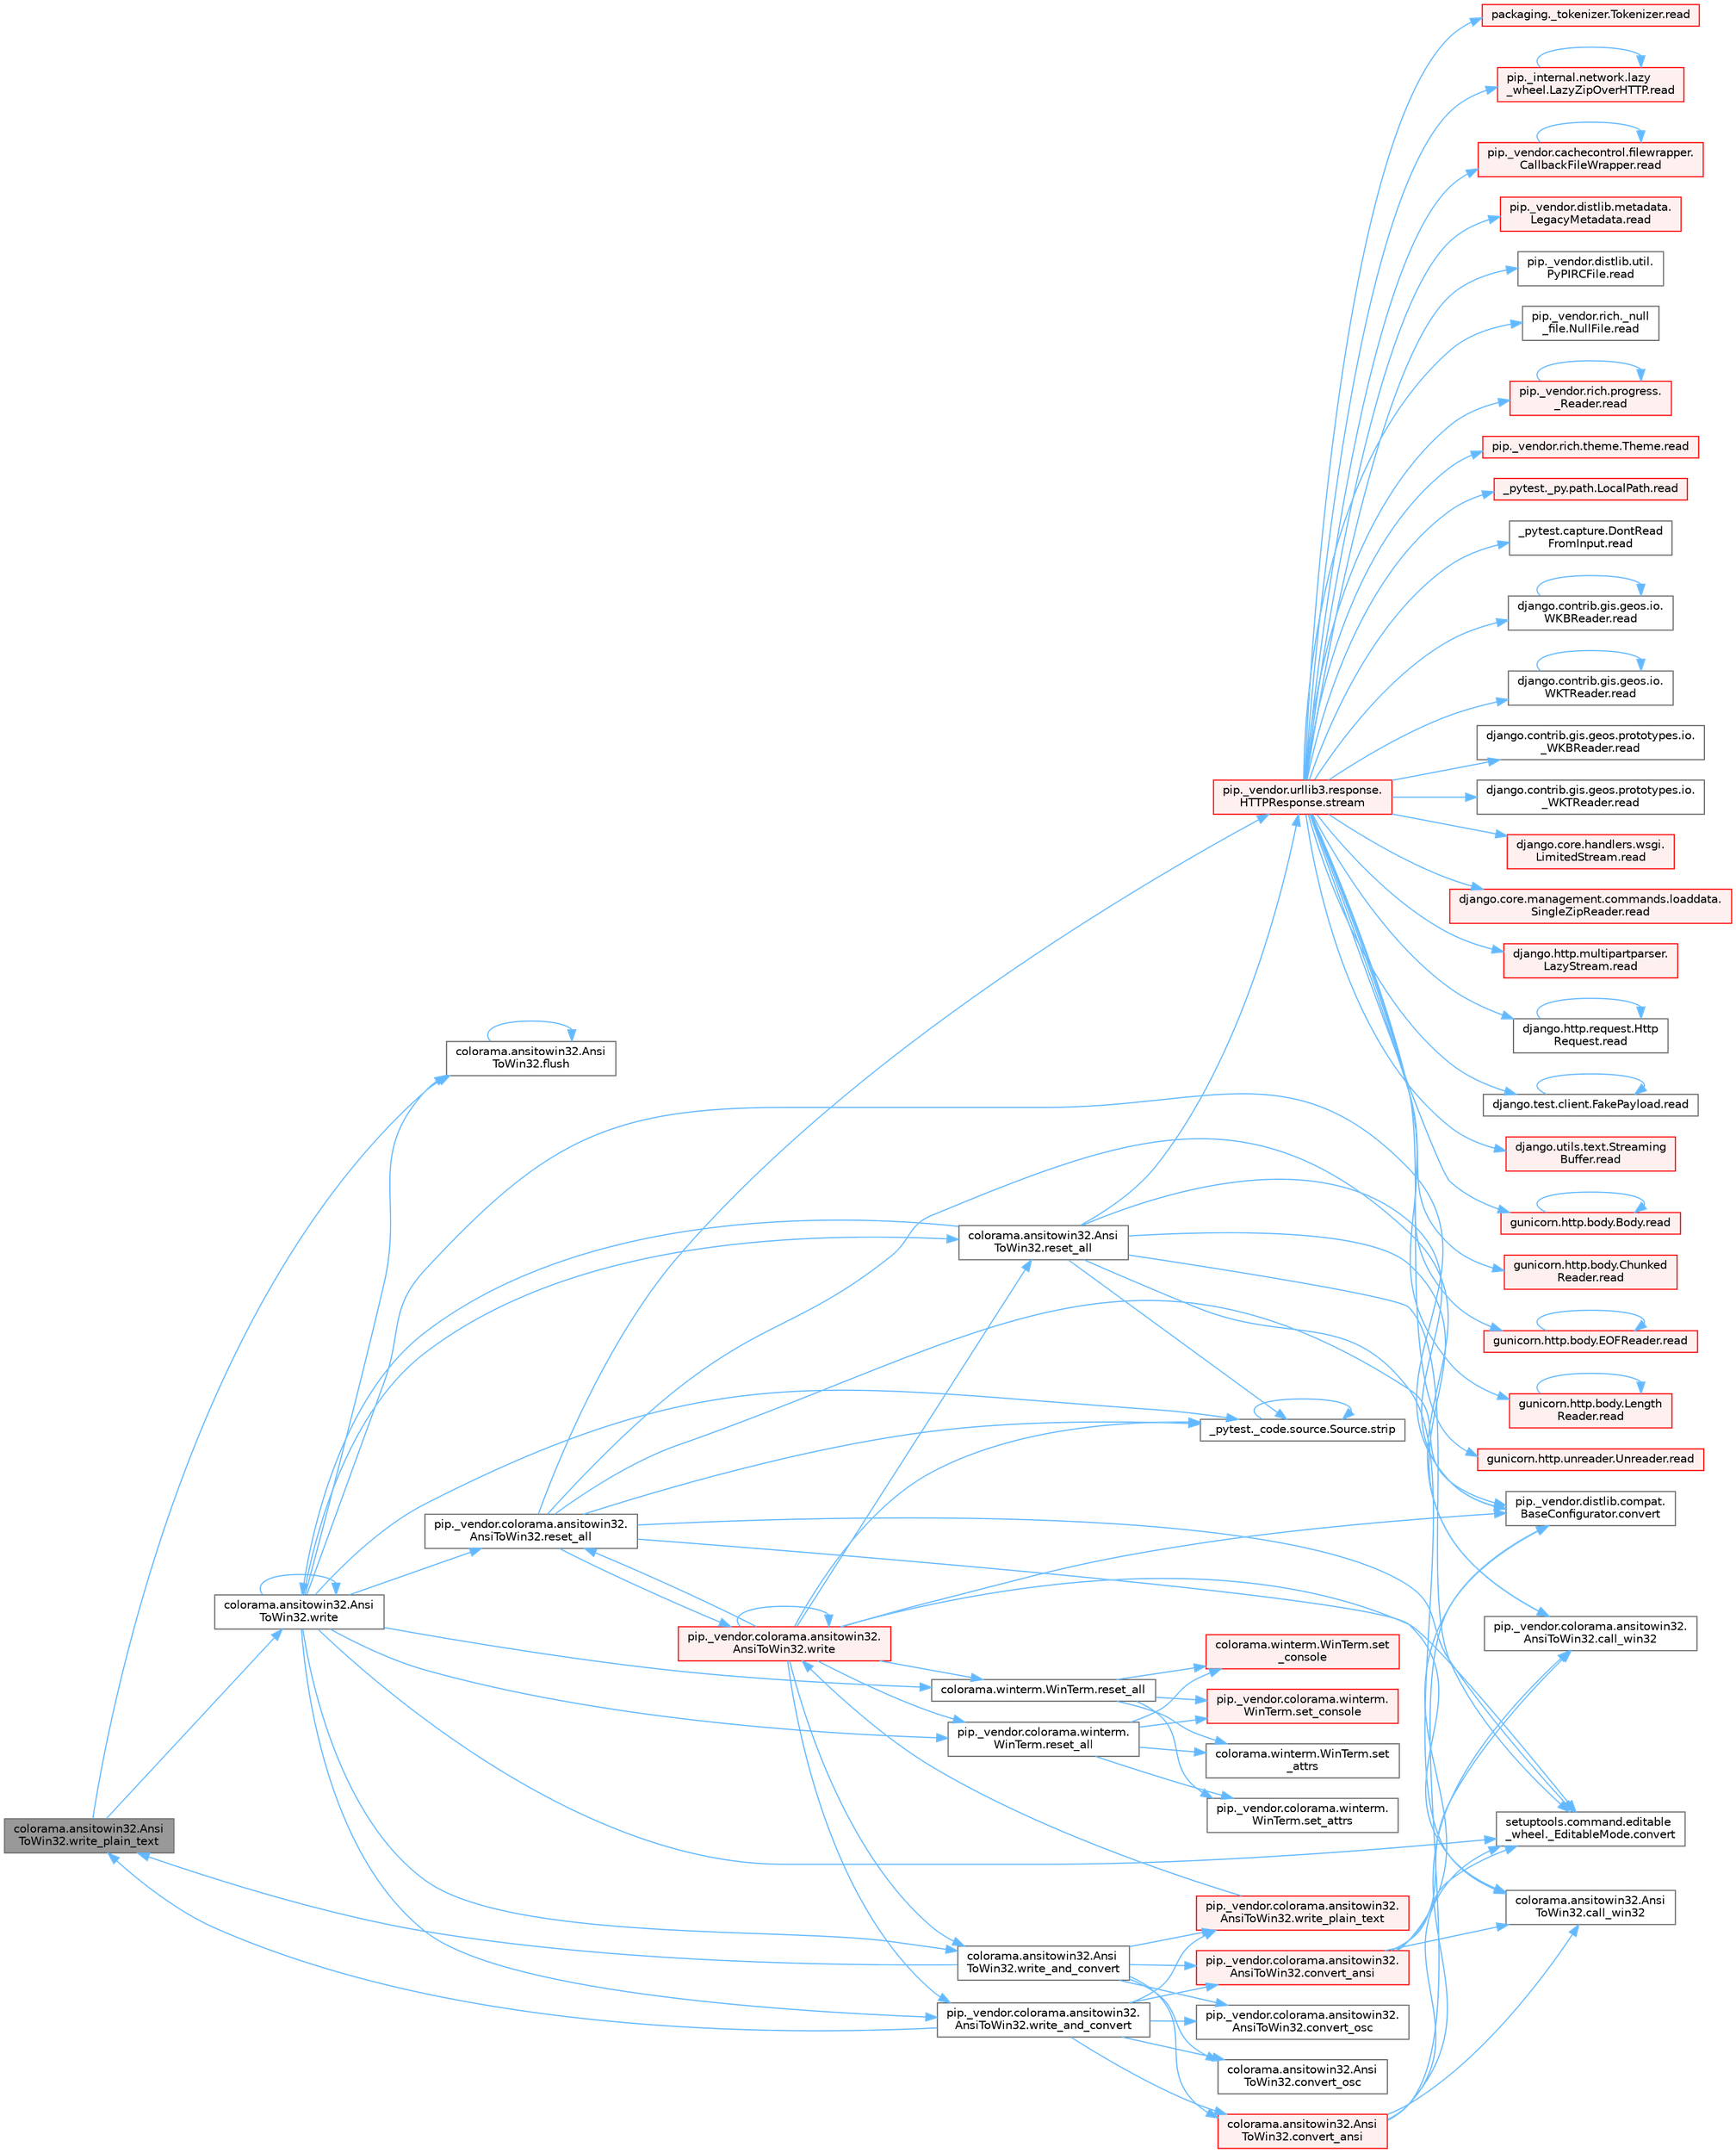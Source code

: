 digraph "colorama.ansitowin32.AnsiToWin32.write_plain_text"
{
 // LATEX_PDF_SIZE
  bgcolor="transparent";
  edge [fontname=Helvetica,fontsize=10,labelfontname=Helvetica,labelfontsize=10];
  node [fontname=Helvetica,fontsize=10,shape=box,height=0.2,width=0.4];
  rankdir="LR";
  Node1 [id="Node000001",label="colorama.ansitowin32.Ansi\lToWin32.write_plain_text",height=0.2,width=0.4,color="gray40", fillcolor="grey60", style="filled", fontcolor="black",tooltip=" "];
  Node1 -> Node2 [id="edge1_Node000001_Node000002",color="steelblue1",style="solid",tooltip=" "];
  Node2 [id="Node000002",label="colorama.ansitowin32.Ansi\lToWin32.flush",height=0.2,width=0.4,color="grey40", fillcolor="white", style="filled",URL="$classcolorama_1_1ansitowin32_1_1_ansi_to_win32.html#a689ccc4c4f6f7ee486e9d40cf0fb2679",tooltip=" "];
  Node2 -> Node2 [id="edge2_Node000002_Node000002",color="steelblue1",style="solid",tooltip=" "];
  Node1 -> Node3 [id="edge3_Node000001_Node000003",color="steelblue1",style="solid",tooltip=" "];
  Node3 [id="Node000003",label="colorama.ansitowin32.Ansi\lToWin32.write",height=0.2,width=0.4,color="grey40", fillcolor="white", style="filled",URL="$classcolorama_1_1ansitowin32_1_1_ansi_to_win32.html#abadac90e6f0a5a03cecdc6f254eca7d8",tooltip=" "];
  Node3 -> Node4 [id="edge4_Node000003_Node000004",color="steelblue1",style="solid",tooltip=" "];
  Node4 [id="Node000004",label="pip._vendor.distlib.compat.\lBaseConfigurator.convert",height=0.2,width=0.4,color="grey40", fillcolor="white", style="filled",URL="$classpip_1_1__vendor_1_1distlib_1_1compat_1_1_base_configurator.html#abcff9425eaf086d1b67b488aab87e5da",tooltip=" "];
  Node3 -> Node5 [id="edge5_Node000003_Node000005",color="steelblue1",style="solid",tooltip=" "];
  Node5 [id="Node000005",label="setuptools.command.editable\l_wheel._EditableMode.convert",height=0.2,width=0.4,color="grey40", fillcolor="white", style="filled",URL="$classsetuptools_1_1command_1_1editable__wheel_1_1___editable_mode.html#a11a77c27c7b21ba316fc378c0798abb8",tooltip=" "];
  Node3 -> Node2 [id="edge6_Node000003_Node000002",color="steelblue1",style="solid",tooltip=" "];
  Node3 -> Node6 [id="edge7_Node000003_Node000006",color="steelblue1",style="solid",tooltip=" "];
  Node6 [id="Node000006",label="colorama.ansitowin32.Ansi\lToWin32.reset_all",height=0.2,width=0.4,color="grey40", fillcolor="white", style="filled",URL="$classcolorama_1_1ansitowin32_1_1_ansi_to_win32.html#a028b716efdf98afc93f4fa55e99ee924",tooltip=" "];
  Node6 -> Node7 [id="edge8_Node000006_Node000007",color="steelblue1",style="solid",tooltip=" "];
  Node7 [id="Node000007",label="colorama.ansitowin32.Ansi\lToWin32.call_win32",height=0.2,width=0.4,color="grey40", fillcolor="white", style="filled",URL="$classcolorama_1_1ansitowin32_1_1_ansi_to_win32.html#aa3edbb8fc606e0b22afa3128e1bb1507",tooltip=" "];
  Node6 -> Node8 [id="edge9_Node000006_Node000008",color="steelblue1",style="solid",tooltip=" "];
  Node8 [id="Node000008",label="pip._vendor.colorama.ansitowin32.\lAnsiToWin32.call_win32",height=0.2,width=0.4,color="grey40", fillcolor="white", style="filled",URL="$classpip_1_1__vendor_1_1colorama_1_1ansitowin32_1_1_ansi_to_win32.html#ac14e750b5ad589a4e131d936df88e68c",tooltip=" "];
  Node6 -> Node4 [id="edge10_Node000006_Node000004",color="steelblue1",style="solid",tooltip=" "];
  Node6 -> Node5 [id="edge11_Node000006_Node000005",color="steelblue1",style="solid",tooltip=" "];
  Node6 -> Node9 [id="edge12_Node000006_Node000009",color="steelblue1",style="solid",tooltip=" "];
  Node9 [id="Node000009",label="pip._vendor.urllib3.response.\lHTTPResponse.stream",height=0.2,width=0.4,color="red", fillcolor="#FFF0F0", style="filled",URL="$classpip_1_1__vendor_1_1urllib3_1_1response_1_1_h_t_t_p_response.html#a8d802b25f09dd341838a1d631ffc4f62",tooltip=" "];
  Node9 -> Node10 [id="edge13_Node000009_Node000010",color="steelblue1",style="solid",tooltip=" "];
  Node10 [id="Node000010",label="_pytest._py.path.LocalPath.read",height=0.2,width=0.4,color="red", fillcolor="#FFF0F0", style="filled",URL="$class__pytest_1_1__py_1_1path_1_1_local_path.html#a8640b65f715ce8a258379deb78a68fd8",tooltip=" "];
  Node9 -> Node455 [id="edge14_Node000009_Node000455",color="steelblue1",style="solid",tooltip=" "];
  Node455 [id="Node000455",label="_pytest.capture.DontRead\lFromInput.read",height=0.2,width=0.4,color="grey40", fillcolor="white", style="filled",URL="$class__pytest_1_1capture_1_1_dont_read_from_input.html#abe84d6d5626bed2fa4f52408d2b95d3f",tooltip=" "];
  Node9 -> Node456 [id="edge15_Node000009_Node000456",color="steelblue1",style="solid",tooltip=" "];
  Node456 [id="Node000456",label="django.contrib.gis.geos.io.\lWKBReader.read",height=0.2,width=0.4,color="grey40", fillcolor="white", style="filled",URL="$classdjango_1_1contrib_1_1gis_1_1geos_1_1io_1_1_w_k_b_reader.html#a690153c2f609f20814011beceded4ce6",tooltip=" "];
  Node456 -> Node456 [id="edge16_Node000456_Node000456",color="steelblue1",style="solid",tooltip=" "];
  Node9 -> Node457 [id="edge17_Node000009_Node000457",color="steelblue1",style="solid",tooltip=" "];
  Node457 [id="Node000457",label="django.contrib.gis.geos.io.\lWKTReader.read",height=0.2,width=0.4,color="grey40", fillcolor="white", style="filled",URL="$classdjango_1_1contrib_1_1gis_1_1geos_1_1io_1_1_w_k_t_reader.html#af8cdf42c9388b4ca18b86af2cd174dd0",tooltip=" "];
  Node457 -> Node457 [id="edge18_Node000457_Node000457",color="steelblue1",style="solid",tooltip=" "];
  Node9 -> Node458 [id="edge19_Node000009_Node000458",color="steelblue1",style="solid",tooltip=" "];
  Node458 [id="Node000458",label="django.contrib.gis.geos.prototypes.io.\l_WKBReader.read",height=0.2,width=0.4,color="grey40", fillcolor="white", style="filled",URL="$classdjango_1_1contrib_1_1gis_1_1geos_1_1prototypes_1_1io_1_1___w_k_b_reader.html#a71e78ed5a74b998533ef3801723a5827",tooltip=" "];
  Node9 -> Node459 [id="edge20_Node000009_Node000459",color="steelblue1",style="solid",tooltip=" "];
  Node459 [id="Node000459",label="django.contrib.gis.geos.prototypes.io.\l_WKTReader.read",height=0.2,width=0.4,color="grey40", fillcolor="white", style="filled",URL="$classdjango_1_1contrib_1_1gis_1_1geos_1_1prototypes_1_1io_1_1___w_k_t_reader.html#a97b2007978d99bec56d1bbf4091dd46a",tooltip=" "];
  Node9 -> Node460 [id="edge21_Node000009_Node000460",color="steelblue1",style="solid",tooltip=" "];
  Node460 [id="Node000460",label="django.core.handlers.wsgi.\lLimitedStream.read",height=0.2,width=0.4,color="red", fillcolor="#FFF0F0", style="filled",URL="$classdjango_1_1core_1_1handlers_1_1wsgi_1_1_limited_stream.html#a01766186550a2bafd2a0c0cac1117797",tooltip=" "];
  Node9 -> Node464 [id="edge22_Node000009_Node000464",color="steelblue1",style="solid",tooltip=" "];
  Node464 [id="Node000464",label="django.core.management.commands.loaddata.\lSingleZipReader.read",height=0.2,width=0.4,color="red", fillcolor="#FFF0F0", style="filled",URL="$classdjango_1_1core_1_1management_1_1commands_1_1loaddata_1_1_single_zip_reader.html#a6c6512afb638e535f6d9973329238ec1",tooltip=" "];
  Node9 -> Node469 [id="edge23_Node000009_Node000469",color="steelblue1",style="solid",tooltip=" "];
  Node469 [id="Node000469",label="django.http.multipartparser.\lLazyStream.read",height=0.2,width=0.4,color="red", fillcolor="#FFF0F0", style="filled",URL="$classdjango_1_1http_1_1multipartparser_1_1_lazy_stream.html#af5553676fbef507453fe16dbce30f2d6",tooltip=" "];
  Node9 -> Node472 [id="edge24_Node000009_Node000472",color="steelblue1",style="solid",tooltip=" "];
  Node472 [id="Node000472",label="django.http.request.Http\lRequest.read",height=0.2,width=0.4,color="grey40", fillcolor="white", style="filled",URL="$classdjango_1_1http_1_1request_1_1_http_request.html#a7b5205e754042f5dc1400c5f6884da05",tooltip=" "];
  Node472 -> Node472 [id="edge25_Node000472_Node000472",color="steelblue1",style="solid",tooltip=" "];
  Node9 -> Node473 [id="edge26_Node000009_Node000473",color="steelblue1",style="solid",tooltip=" "];
  Node473 [id="Node000473",label="django.test.client.FakePayload.read",height=0.2,width=0.4,color="grey40", fillcolor="white", style="filled",URL="$classdjango_1_1test_1_1client_1_1_fake_payload.html#a4968728a37f7ecfa436f7156923f32fc",tooltip=" "];
  Node473 -> Node473 [id="edge27_Node000473_Node000473",color="steelblue1",style="solid",tooltip=" "];
  Node9 -> Node474 [id="edge28_Node000009_Node000474",color="steelblue1",style="solid",tooltip=" "];
  Node474 [id="Node000474",label="django.utils.text.Streaming\lBuffer.read",height=0.2,width=0.4,color="red", fillcolor="#FFF0F0", style="filled",URL="$classdjango_1_1utils_1_1text_1_1_streaming_buffer.html#a0d8c76cbb45b290915e65a79dabe0d7b",tooltip=" "];
  Node9 -> Node509 [id="edge29_Node000009_Node000509",color="steelblue1",style="solid",tooltip=" "];
  Node509 [id="Node000509",label="gunicorn.http.body.Body.read",height=0.2,width=0.4,color="red", fillcolor="#FFF0F0", style="filled",URL="$classgunicorn_1_1http_1_1body_1_1_body.html#a26fa33ab9da80d4da60638f902d8bbd8",tooltip=" "];
  Node509 -> Node509 [id="edge30_Node000509_Node000509",color="steelblue1",style="solid",tooltip=" "];
  Node9 -> Node512 [id="edge31_Node000009_Node000512",color="steelblue1",style="solid",tooltip=" "];
  Node512 [id="Node000512",label="gunicorn.http.body.Chunked\lReader.read",height=0.2,width=0.4,color="red", fillcolor="#FFF0F0", style="filled",URL="$classgunicorn_1_1http_1_1body_1_1_chunked_reader.html#aa291cdee58cf19e63d92914442ab2d7e",tooltip=" "];
  Node9 -> Node518 [id="edge32_Node000009_Node000518",color="steelblue1",style="solid",tooltip=" "];
  Node518 [id="Node000518",label="gunicorn.http.body.EOFReader.read",height=0.2,width=0.4,color="red", fillcolor="#FFF0F0", style="filled",URL="$classgunicorn_1_1http_1_1body_1_1_e_o_f_reader.html#a6ae0aab25c53911d59fcbb87c1dfa602",tooltip=" "];
  Node518 -> Node518 [id="edge33_Node000518_Node000518",color="steelblue1",style="solid",tooltip=" "];
  Node9 -> Node521 [id="edge34_Node000009_Node000521",color="steelblue1",style="solid",tooltip=" "];
  Node521 [id="Node000521",label="gunicorn.http.body.Length\lReader.read",height=0.2,width=0.4,color="red", fillcolor="#FFF0F0", style="filled",URL="$classgunicorn_1_1http_1_1body_1_1_length_reader.html#a78c9415492b01b7b1553a481fe9aef7e",tooltip=" "];
  Node521 -> Node521 [id="edge35_Node000521_Node000521",color="steelblue1",style="solid",tooltip=" "];
  Node9 -> Node523 [id="edge36_Node000009_Node000523",color="steelblue1",style="solid",tooltip=" "];
  Node523 [id="Node000523",label="gunicorn.http.unreader.Unreader.read",height=0.2,width=0.4,color="red", fillcolor="#FFF0F0", style="filled",URL="$classgunicorn_1_1http_1_1unreader_1_1_unreader.html#a4d05a3b72ffb1dd09d3e4b3dd1d1e44c",tooltip=" "];
  Node9 -> Node4289 [id="edge37_Node000009_Node004289",color="steelblue1",style="solid",tooltip=" "];
  Node4289 [id="Node004289",label="packaging._tokenizer.Tokenizer.read",height=0.2,width=0.4,color="red", fillcolor="#FFF0F0", style="filled",URL="$classpackaging_1_1__tokenizer_1_1_tokenizer.html#a0338e1186dd1574082f047fdff9b3b2d",tooltip=" "];
  Node9 -> Node4290 [id="edge38_Node000009_Node004290",color="steelblue1",style="solid",tooltip=" "];
  Node4290 [id="Node004290",label="pip._internal.network.lazy\l_wheel.LazyZipOverHTTP.read",height=0.2,width=0.4,color="red", fillcolor="#FFF0F0", style="filled",URL="$classpip_1_1__internal_1_1network_1_1lazy__wheel_1_1_lazy_zip_over_h_t_t_p.html#adb8837e292941df2568b4de4082ecf19",tooltip=" "];
  Node4290 -> Node4290 [id="edge39_Node004290_Node004290",color="steelblue1",style="solid",tooltip=" "];
  Node9 -> Node4304 [id="edge40_Node000009_Node004304",color="steelblue1",style="solid",tooltip=" "];
  Node4304 [id="Node004304",label="pip._vendor.cachecontrol.filewrapper.\lCallbackFileWrapper.read",height=0.2,width=0.4,color="red", fillcolor="#FFF0F0", style="filled",URL="$classpip_1_1__vendor_1_1cachecontrol_1_1filewrapper_1_1_callback_file_wrapper.html#afceb112c071f7b24b9db274a61213b68",tooltip=" "];
  Node4304 -> Node4304 [id="edge41_Node004304_Node004304",color="steelblue1",style="solid",tooltip=" "];
  Node9 -> Node4306 [id="edge42_Node000009_Node004306",color="steelblue1",style="solid",tooltip=" "];
  Node4306 [id="Node004306",label="pip._vendor.distlib.metadata.\lLegacyMetadata.read",height=0.2,width=0.4,color="red", fillcolor="#FFF0F0", style="filled",URL="$classpip_1_1__vendor_1_1distlib_1_1metadata_1_1_legacy_metadata.html#a5473003d19554803bc6f7f4af863060f",tooltip=" "];
  Node9 -> Node4308 [id="edge43_Node000009_Node004308",color="steelblue1",style="solid",tooltip=" "];
  Node4308 [id="Node004308",label="pip._vendor.distlib.util.\lPyPIRCFile.read",height=0.2,width=0.4,color="grey40", fillcolor="white", style="filled",URL="$classpip_1_1__vendor_1_1distlib_1_1util_1_1_py_p_i_r_c_file.html#a9db831938fff0ca340efdb70381bc7b1",tooltip=" "];
  Node9 -> Node4309 [id="edge44_Node000009_Node004309",color="steelblue1",style="solid",tooltip=" "];
  Node4309 [id="Node004309",label="pip._vendor.rich._null\l_file.NullFile.read",height=0.2,width=0.4,color="grey40", fillcolor="white", style="filled",URL="$classpip_1_1__vendor_1_1rich_1_1__null__file_1_1_null_file.html#a34cd6b7fcb25c35b0edeb1a291403522",tooltip=" "];
  Node9 -> Node4310 [id="edge45_Node000009_Node004310",color="steelblue1",style="solid",tooltip=" "];
  Node4310 [id="Node004310",label="pip._vendor.rich.progress.\l_Reader.read",height=0.2,width=0.4,color="red", fillcolor="#FFF0F0", style="filled",URL="$classpip_1_1__vendor_1_1rich_1_1progress_1_1___reader.html#abc9a19c1ccc4057e665996a500814420",tooltip=" "];
  Node4310 -> Node4310 [id="edge46_Node004310_Node004310",color="steelblue1",style="solid",tooltip=" "];
  Node9 -> Node4311 [id="edge47_Node000009_Node004311",color="steelblue1",style="solid",tooltip=" "];
  Node4311 [id="Node004311",label="pip._vendor.rich.theme.Theme.read",height=0.2,width=0.4,color="red", fillcolor="#FFF0F0", style="filled",URL="$classpip_1_1__vendor_1_1rich_1_1theme_1_1_theme.html#af15902d143164bd9dace530822864b4f",tooltip=" "];
  Node6 -> Node4057 [id="edge48_Node000006_Node004057",color="steelblue1",style="solid",tooltip=" "];
  Node4057 [id="Node004057",label="_pytest._code.source.Source.strip",height=0.2,width=0.4,color="grey40", fillcolor="white", style="filled",URL="$class__pytest_1_1__code_1_1source_1_1_source.html#aa525e733890257a82bfc6382b07d28ec",tooltip=" "];
  Node4057 -> Node4057 [id="edge49_Node004057_Node004057",color="steelblue1",style="solid",tooltip=" "];
  Node6 -> Node3 [id="edge50_Node000006_Node000003",color="steelblue1",style="solid",tooltip=" "];
  Node3 -> Node4053 [id="edge51_Node000003_Node004053",color="steelblue1",style="solid",tooltip=" "];
  Node4053 [id="Node004053",label="colorama.winterm.WinTerm.reset_all",height=0.2,width=0.4,color="grey40", fillcolor="white", style="filled",URL="$classcolorama_1_1winterm_1_1_win_term.html#a3b02943f152c5e63db370429ebf2b520",tooltip=" "];
  Node4053 -> Node4054 [id="edge52_Node004053_Node004054",color="steelblue1",style="solid",tooltip=" "];
  Node4054 [id="Node004054",label="colorama.winterm.WinTerm.set\l_attrs",height=0.2,width=0.4,color="grey40", fillcolor="white", style="filled",URL="$classcolorama_1_1winterm_1_1_win_term.html#ab37deadeb9a6a88fc2aecd988bbe9895",tooltip=" "];
  Node4053 -> Node4055 [id="edge53_Node004053_Node004055",color="steelblue1",style="solid",tooltip=" "];
  Node4055 [id="Node004055",label="pip._vendor.colorama.winterm.\lWinTerm.set_attrs",height=0.2,width=0.4,color="grey40", fillcolor="white", style="filled",URL="$classpip_1_1__vendor_1_1colorama_1_1winterm_1_1_win_term.html#af099f001e7d18780ad601ed3e7dac445",tooltip=" "];
  Node4053 -> Node65 [id="edge54_Node004053_Node000065",color="steelblue1",style="solid",tooltip=" "];
  Node65 [id="Node000065",label="colorama.winterm.WinTerm.set\l_console",height=0.2,width=0.4,color="red", fillcolor="#FFF0F0", style="filled",URL="$classcolorama_1_1winterm_1_1_win_term.html#af6dff6de729a3ee36986b1eaa71c6511",tooltip=" "];
  Node4053 -> Node68 [id="edge55_Node004053_Node000068",color="steelblue1",style="solid",tooltip=" "];
  Node68 [id="Node000068",label="pip._vendor.colorama.winterm.\lWinTerm.set_console",height=0.2,width=0.4,color="red", fillcolor="#FFF0F0", style="filled",URL="$classpip_1_1__vendor_1_1colorama_1_1winterm_1_1_win_term.html#a08e789eea2bbcbc4a02c04f6a340e038",tooltip=" "];
  Node3 -> Node4056 [id="edge56_Node000003_Node004056",color="steelblue1",style="solid",tooltip=" "];
  Node4056 [id="Node004056",label="pip._vendor.colorama.ansitowin32.\lAnsiToWin32.reset_all",height=0.2,width=0.4,color="grey40", fillcolor="white", style="filled",URL="$classpip_1_1__vendor_1_1colorama_1_1ansitowin32_1_1_ansi_to_win32.html#afb77411498fdd5a6eb6380c829024133",tooltip=" "];
  Node4056 -> Node7 [id="edge57_Node004056_Node000007",color="steelblue1",style="solid",tooltip=" "];
  Node4056 -> Node8 [id="edge58_Node004056_Node000008",color="steelblue1",style="solid",tooltip=" "];
  Node4056 -> Node4 [id="edge59_Node004056_Node000004",color="steelblue1",style="solid",tooltip=" "];
  Node4056 -> Node5 [id="edge60_Node004056_Node000005",color="steelblue1",style="solid",tooltip=" "];
  Node4056 -> Node9 [id="edge61_Node004056_Node000009",color="steelblue1",style="solid",tooltip=" "];
  Node4056 -> Node4057 [id="edge62_Node004056_Node004057",color="steelblue1",style="solid",tooltip=" "];
  Node4056 -> Node4051 [id="edge63_Node004056_Node004051",color="steelblue1",style="solid",tooltip=" "];
  Node4051 [id="Node004051",label="pip._vendor.colorama.ansitowin32.\lAnsiToWin32.write",height=0.2,width=0.4,color="red", fillcolor="#FFF0F0", style="filled",URL="$classpip_1_1__vendor_1_1colorama_1_1ansitowin32_1_1_ansi_to_win32.html#aaeb0baf104470a2dfb282dce019b45e4",tooltip=" "];
  Node4051 -> Node4 [id="edge64_Node004051_Node000004",color="steelblue1",style="solid",tooltip=" "];
  Node4051 -> Node5 [id="edge65_Node004051_Node000005",color="steelblue1",style="solid",tooltip=" "];
  Node4051 -> Node6 [id="edge66_Node004051_Node000006",color="steelblue1",style="solid",tooltip=" "];
  Node4051 -> Node4053 [id="edge67_Node004051_Node004053",color="steelblue1",style="solid",tooltip=" "];
  Node4051 -> Node4056 [id="edge68_Node004051_Node004056",color="steelblue1",style="solid",tooltip=" "];
  Node4051 -> Node4058 [id="edge69_Node004051_Node004058",color="steelblue1",style="solid",tooltip=" "];
  Node4058 [id="Node004058",label="pip._vendor.colorama.winterm.\lWinTerm.reset_all",height=0.2,width=0.4,color="grey40", fillcolor="white", style="filled",URL="$classpip_1_1__vendor_1_1colorama_1_1winterm_1_1_win_term.html#acd145cbb15b95d56837163e3bda436c7",tooltip=" "];
  Node4058 -> Node4054 [id="edge70_Node004058_Node004054",color="steelblue1",style="solid",tooltip=" "];
  Node4058 -> Node4055 [id="edge71_Node004058_Node004055",color="steelblue1",style="solid",tooltip=" "];
  Node4058 -> Node65 [id="edge72_Node004058_Node000065",color="steelblue1",style="solid",tooltip=" "];
  Node4058 -> Node68 [id="edge73_Node004058_Node000068",color="steelblue1",style="solid",tooltip=" "];
  Node4051 -> Node4057 [id="edge74_Node004051_Node004057",color="steelblue1",style="solid",tooltip=" "];
  Node4051 -> Node4051 [id="edge75_Node004051_Node004051",color="steelblue1",style="solid",tooltip=" "];
  Node4051 -> Node4059 [id="edge76_Node004051_Node004059",color="steelblue1",style="solid",tooltip=" "];
  Node4059 [id="Node004059",label="colorama.ansitowin32.Ansi\lToWin32.write_and_convert",height=0.2,width=0.4,color="grey40", fillcolor="white", style="filled",URL="$classcolorama_1_1ansitowin32_1_1_ansi_to_win32.html#a3819f019b2aed2f696eed295e013ddc0",tooltip=" "];
  Node4059 -> Node4060 [id="edge77_Node004059_Node004060",color="steelblue1",style="solid",tooltip=" "];
  Node4060 [id="Node004060",label="colorama.ansitowin32.Ansi\lToWin32.convert_ansi",height=0.2,width=0.4,color="red", fillcolor="#FFF0F0", style="filled",URL="$classcolorama_1_1ansitowin32_1_1_ansi_to_win32.html#a4afe40967adb86d7972465b435ba96fc",tooltip=" "];
  Node4060 -> Node7 [id="edge78_Node004060_Node000007",color="steelblue1",style="solid",tooltip=" "];
  Node4060 -> Node8 [id="edge79_Node004060_Node000008",color="steelblue1",style="solid",tooltip=" "];
  Node4060 -> Node4 [id="edge80_Node004060_Node000004",color="steelblue1",style="solid",tooltip=" "];
  Node4060 -> Node5 [id="edge81_Node004060_Node000005",color="steelblue1",style="solid",tooltip=" "];
  Node4059 -> Node4063 [id="edge82_Node004059_Node004063",color="steelblue1",style="solid",tooltip=" "];
  Node4063 [id="Node004063",label="pip._vendor.colorama.ansitowin32.\lAnsiToWin32.convert_ansi",height=0.2,width=0.4,color="red", fillcolor="#FFF0F0", style="filled",URL="$classpip_1_1__vendor_1_1colorama_1_1ansitowin32_1_1_ansi_to_win32.html#a0089b1956ff0406a6a84dcd4c1e24196",tooltip=" "];
  Node4063 -> Node7 [id="edge83_Node004063_Node000007",color="steelblue1",style="solid",tooltip=" "];
  Node4063 -> Node8 [id="edge84_Node004063_Node000008",color="steelblue1",style="solid",tooltip=" "];
  Node4063 -> Node4 [id="edge85_Node004063_Node000004",color="steelblue1",style="solid",tooltip=" "];
  Node4063 -> Node5 [id="edge86_Node004063_Node000005",color="steelblue1",style="solid",tooltip=" "];
  Node4059 -> Node4064 [id="edge87_Node004059_Node004064",color="steelblue1",style="solid",tooltip=" "];
  Node4064 [id="Node004064",label="colorama.ansitowin32.Ansi\lToWin32.convert_osc",height=0.2,width=0.4,color="grey40", fillcolor="white", style="filled",URL="$classcolorama_1_1ansitowin32_1_1_ansi_to_win32.html#a650c9fd6aeb3302704ab16cd9f660cdf",tooltip=" "];
  Node4059 -> Node4065 [id="edge88_Node004059_Node004065",color="steelblue1",style="solid",tooltip=" "];
  Node4065 [id="Node004065",label="pip._vendor.colorama.ansitowin32.\lAnsiToWin32.convert_osc",height=0.2,width=0.4,color="grey40", fillcolor="white", style="filled",URL="$classpip_1_1__vendor_1_1colorama_1_1ansitowin32_1_1_ansi_to_win32.html#a27497864784aeba9b410ddda85e3ea9d",tooltip=" "];
  Node4059 -> Node1 [id="edge89_Node004059_Node000001",color="steelblue1",style="solid",tooltip=" "];
  Node4059 -> Node4066 [id="edge90_Node004059_Node004066",color="steelblue1",style="solid",tooltip=" "];
  Node4066 [id="Node004066",label="pip._vendor.colorama.ansitowin32.\lAnsiToWin32.write_plain_text",height=0.2,width=0.4,color="red", fillcolor="#FFF0F0", style="filled",URL="$classpip_1_1__vendor_1_1colorama_1_1ansitowin32_1_1_ansi_to_win32.html#a37d473c9001bb51e4ef8e118a795df8f",tooltip=" "];
  Node4066 -> Node4051 [id="edge91_Node004066_Node004051",color="steelblue1",style="solid",tooltip=" "];
  Node4051 -> Node4067 [id="edge92_Node004051_Node004067",color="steelblue1",style="solid",tooltip=" "];
  Node4067 [id="Node004067",label="pip._vendor.colorama.ansitowin32.\lAnsiToWin32.write_and_convert",height=0.2,width=0.4,color="grey40", fillcolor="white", style="filled",URL="$classpip_1_1__vendor_1_1colorama_1_1ansitowin32_1_1_ansi_to_win32.html#a947cff2d116f6ad41ecfa293643ad781",tooltip=" "];
  Node4067 -> Node4060 [id="edge93_Node004067_Node004060",color="steelblue1",style="solid",tooltip=" "];
  Node4067 -> Node4063 [id="edge94_Node004067_Node004063",color="steelblue1",style="solid",tooltip=" "];
  Node4067 -> Node4064 [id="edge95_Node004067_Node004064",color="steelblue1",style="solid",tooltip=" "];
  Node4067 -> Node4065 [id="edge96_Node004067_Node004065",color="steelblue1",style="solid",tooltip=" "];
  Node4067 -> Node1 [id="edge97_Node004067_Node000001",color="steelblue1",style="solid",tooltip=" "];
  Node4067 -> Node4066 [id="edge98_Node004067_Node004066",color="steelblue1",style="solid",tooltip=" "];
  Node3 -> Node4058 [id="edge99_Node000003_Node004058",color="steelblue1",style="solid",tooltip=" "];
  Node3 -> Node4057 [id="edge100_Node000003_Node004057",color="steelblue1",style="solid",tooltip=" "];
  Node3 -> Node3 [id="edge101_Node000003_Node000003",color="steelblue1",style="solid",tooltip=" "];
  Node3 -> Node4059 [id="edge102_Node000003_Node004059",color="steelblue1",style="solid",tooltip=" "];
  Node3 -> Node4067 [id="edge103_Node000003_Node004067",color="steelblue1",style="solid",tooltip=" "];
}
